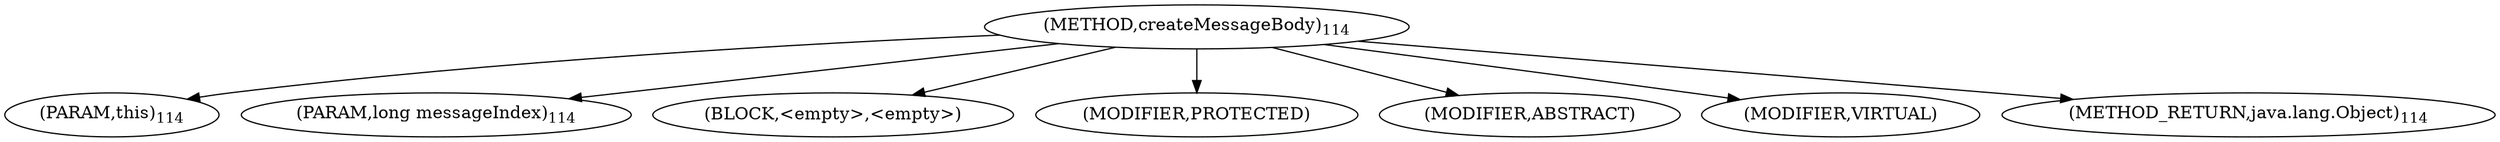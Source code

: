 digraph "createMessageBody" {  
"279" [label = <(METHOD,createMessageBody)<SUB>114</SUB>> ]
"280" [label = <(PARAM,this)<SUB>114</SUB>> ]
"281" [label = <(PARAM,long messageIndex)<SUB>114</SUB>> ]
"282" [label = <(BLOCK,&lt;empty&gt;,&lt;empty&gt;)> ]
"283" [label = <(MODIFIER,PROTECTED)> ]
"284" [label = <(MODIFIER,ABSTRACT)> ]
"285" [label = <(MODIFIER,VIRTUAL)> ]
"286" [label = <(METHOD_RETURN,java.lang.Object)<SUB>114</SUB>> ]
  "279" -> "280" 
  "279" -> "281" 
  "279" -> "282" 
  "279" -> "283" 
  "279" -> "284" 
  "279" -> "285" 
  "279" -> "286" 
}
